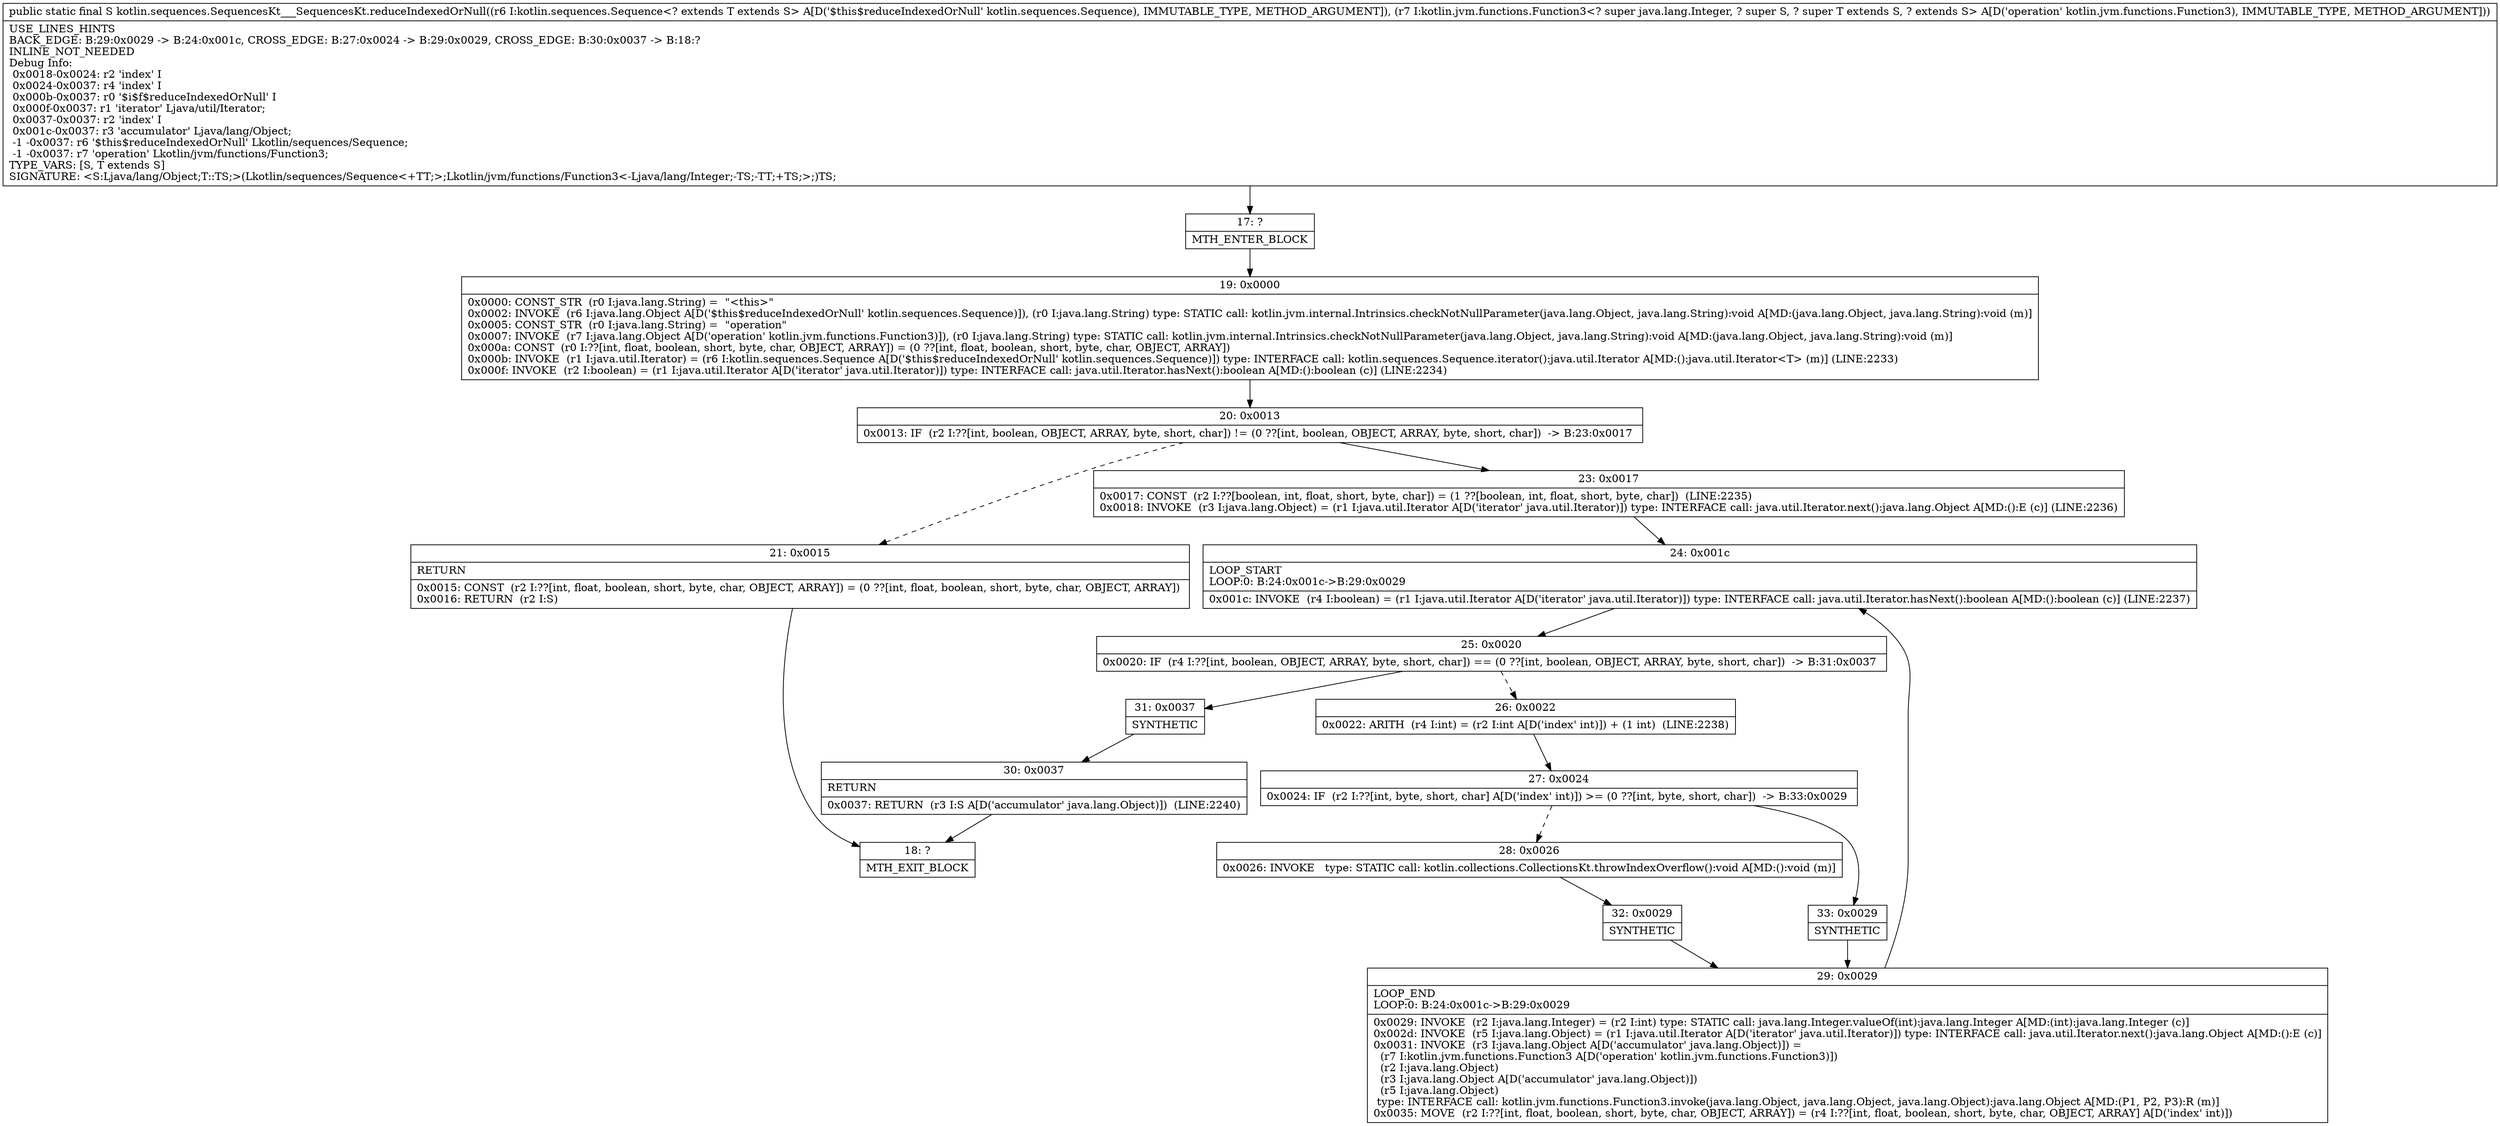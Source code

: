 digraph "CFG forkotlin.sequences.SequencesKt___SequencesKt.reduceIndexedOrNull(Lkotlin\/sequences\/Sequence;Lkotlin\/jvm\/functions\/Function3;)Ljava\/lang\/Object;" {
Node_17 [shape=record,label="{17\:\ ?|MTH_ENTER_BLOCK\l}"];
Node_19 [shape=record,label="{19\:\ 0x0000|0x0000: CONST_STR  (r0 I:java.lang.String) =  \"\<this\>\" \l0x0002: INVOKE  (r6 I:java.lang.Object A[D('$this$reduceIndexedOrNull' kotlin.sequences.Sequence)]), (r0 I:java.lang.String) type: STATIC call: kotlin.jvm.internal.Intrinsics.checkNotNullParameter(java.lang.Object, java.lang.String):void A[MD:(java.lang.Object, java.lang.String):void (m)]\l0x0005: CONST_STR  (r0 I:java.lang.String) =  \"operation\" \l0x0007: INVOKE  (r7 I:java.lang.Object A[D('operation' kotlin.jvm.functions.Function3)]), (r0 I:java.lang.String) type: STATIC call: kotlin.jvm.internal.Intrinsics.checkNotNullParameter(java.lang.Object, java.lang.String):void A[MD:(java.lang.Object, java.lang.String):void (m)]\l0x000a: CONST  (r0 I:??[int, float, boolean, short, byte, char, OBJECT, ARRAY]) = (0 ??[int, float, boolean, short, byte, char, OBJECT, ARRAY]) \l0x000b: INVOKE  (r1 I:java.util.Iterator) = (r6 I:kotlin.sequences.Sequence A[D('$this$reduceIndexedOrNull' kotlin.sequences.Sequence)]) type: INTERFACE call: kotlin.sequences.Sequence.iterator():java.util.Iterator A[MD:():java.util.Iterator\<T\> (m)] (LINE:2233)\l0x000f: INVOKE  (r2 I:boolean) = (r1 I:java.util.Iterator A[D('iterator' java.util.Iterator)]) type: INTERFACE call: java.util.Iterator.hasNext():boolean A[MD:():boolean (c)] (LINE:2234)\l}"];
Node_20 [shape=record,label="{20\:\ 0x0013|0x0013: IF  (r2 I:??[int, boolean, OBJECT, ARRAY, byte, short, char]) != (0 ??[int, boolean, OBJECT, ARRAY, byte, short, char])  \-\> B:23:0x0017 \l}"];
Node_21 [shape=record,label="{21\:\ 0x0015|RETURN\l|0x0015: CONST  (r2 I:??[int, float, boolean, short, byte, char, OBJECT, ARRAY]) = (0 ??[int, float, boolean, short, byte, char, OBJECT, ARRAY]) \l0x0016: RETURN  (r2 I:S) \l}"];
Node_18 [shape=record,label="{18\:\ ?|MTH_EXIT_BLOCK\l}"];
Node_23 [shape=record,label="{23\:\ 0x0017|0x0017: CONST  (r2 I:??[boolean, int, float, short, byte, char]) = (1 ??[boolean, int, float, short, byte, char])  (LINE:2235)\l0x0018: INVOKE  (r3 I:java.lang.Object) = (r1 I:java.util.Iterator A[D('iterator' java.util.Iterator)]) type: INTERFACE call: java.util.Iterator.next():java.lang.Object A[MD:():E (c)] (LINE:2236)\l}"];
Node_24 [shape=record,label="{24\:\ 0x001c|LOOP_START\lLOOP:0: B:24:0x001c\-\>B:29:0x0029\l|0x001c: INVOKE  (r4 I:boolean) = (r1 I:java.util.Iterator A[D('iterator' java.util.Iterator)]) type: INTERFACE call: java.util.Iterator.hasNext():boolean A[MD:():boolean (c)] (LINE:2237)\l}"];
Node_25 [shape=record,label="{25\:\ 0x0020|0x0020: IF  (r4 I:??[int, boolean, OBJECT, ARRAY, byte, short, char]) == (0 ??[int, boolean, OBJECT, ARRAY, byte, short, char])  \-\> B:31:0x0037 \l}"];
Node_26 [shape=record,label="{26\:\ 0x0022|0x0022: ARITH  (r4 I:int) = (r2 I:int A[D('index' int)]) + (1 int)  (LINE:2238)\l}"];
Node_27 [shape=record,label="{27\:\ 0x0024|0x0024: IF  (r2 I:??[int, byte, short, char] A[D('index' int)]) \>= (0 ??[int, byte, short, char])  \-\> B:33:0x0029 \l}"];
Node_28 [shape=record,label="{28\:\ 0x0026|0x0026: INVOKE   type: STATIC call: kotlin.collections.CollectionsKt.throwIndexOverflow():void A[MD:():void (m)]\l}"];
Node_32 [shape=record,label="{32\:\ 0x0029|SYNTHETIC\l}"];
Node_29 [shape=record,label="{29\:\ 0x0029|LOOP_END\lLOOP:0: B:24:0x001c\-\>B:29:0x0029\l|0x0029: INVOKE  (r2 I:java.lang.Integer) = (r2 I:int) type: STATIC call: java.lang.Integer.valueOf(int):java.lang.Integer A[MD:(int):java.lang.Integer (c)]\l0x002d: INVOKE  (r5 I:java.lang.Object) = (r1 I:java.util.Iterator A[D('iterator' java.util.Iterator)]) type: INTERFACE call: java.util.Iterator.next():java.lang.Object A[MD:():E (c)]\l0x0031: INVOKE  (r3 I:java.lang.Object A[D('accumulator' java.lang.Object)]) = \l  (r7 I:kotlin.jvm.functions.Function3 A[D('operation' kotlin.jvm.functions.Function3)])\l  (r2 I:java.lang.Object)\l  (r3 I:java.lang.Object A[D('accumulator' java.lang.Object)])\l  (r5 I:java.lang.Object)\l type: INTERFACE call: kotlin.jvm.functions.Function3.invoke(java.lang.Object, java.lang.Object, java.lang.Object):java.lang.Object A[MD:(P1, P2, P3):R (m)]\l0x0035: MOVE  (r2 I:??[int, float, boolean, short, byte, char, OBJECT, ARRAY]) = (r4 I:??[int, float, boolean, short, byte, char, OBJECT, ARRAY] A[D('index' int)]) \l}"];
Node_33 [shape=record,label="{33\:\ 0x0029|SYNTHETIC\l}"];
Node_31 [shape=record,label="{31\:\ 0x0037|SYNTHETIC\l}"];
Node_30 [shape=record,label="{30\:\ 0x0037|RETURN\l|0x0037: RETURN  (r3 I:S A[D('accumulator' java.lang.Object)])  (LINE:2240)\l}"];
MethodNode[shape=record,label="{public static final S kotlin.sequences.SequencesKt___SequencesKt.reduceIndexedOrNull((r6 I:kotlin.sequences.Sequence\<? extends T extends S\> A[D('$this$reduceIndexedOrNull' kotlin.sequences.Sequence), IMMUTABLE_TYPE, METHOD_ARGUMENT]), (r7 I:kotlin.jvm.functions.Function3\<? super java.lang.Integer, ? super S, ? super T extends S, ? extends S\> A[D('operation' kotlin.jvm.functions.Function3), IMMUTABLE_TYPE, METHOD_ARGUMENT]))  | USE_LINES_HINTS\lBACK_EDGE: B:29:0x0029 \-\> B:24:0x001c, CROSS_EDGE: B:27:0x0024 \-\> B:29:0x0029, CROSS_EDGE: B:30:0x0037 \-\> B:18:?\lINLINE_NOT_NEEDED\lDebug Info:\l  0x0018\-0x0024: r2 'index' I\l  0x0024\-0x0037: r4 'index' I\l  0x000b\-0x0037: r0 '$i$f$reduceIndexedOrNull' I\l  0x000f\-0x0037: r1 'iterator' Ljava\/util\/Iterator;\l  0x0037\-0x0037: r2 'index' I\l  0x001c\-0x0037: r3 'accumulator' Ljava\/lang\/Object;\l  \-1 \-0x0037: r6 '$this$reduceIndexedOrNull' Lkotlin\/sequences\/Sequence;\l  \-1 \-0x0037: r7 'operation' Lkotlin\/jvm\/functions\/Function3;\lTYPE_VARS: [S, T extends S]\lSIGNATURE: \<S:Ljava\/lang\/Object;T::TS;\>(Lkotlin\/sequences\/Sequence\<+TT;\>;Lkotlin\/jvm\/functions\/Function3\<\-Ljava\/lang\/Integer;\-TS;\-TT;+TS;\>;)TS;\l}"];
MethodNode -> Node_17;Node_17 -> Node_19;
Node_19 -> Node_20;
Node_20 -> Node_21[style=dashed];
Node_20 -> Node_23;
Node_21 -> Node_18;
Node_23 -> Node_24;
Node_24 -> Node_25;
Node_25 -> Node_26[style=dashed];
Node_25 -> Node_31;
Node_26 -> Node_27;
Node_27 -> Node_28[style=dashed];
Node_27 -> Node_33;
Node_28 -> Node_32;
Node_32 -> Node_29;
Node_29 -> Node_24;
Node_33 -> Node_29;
Node_31 -> Node_30;
Node_30 -> Node_18;
}

